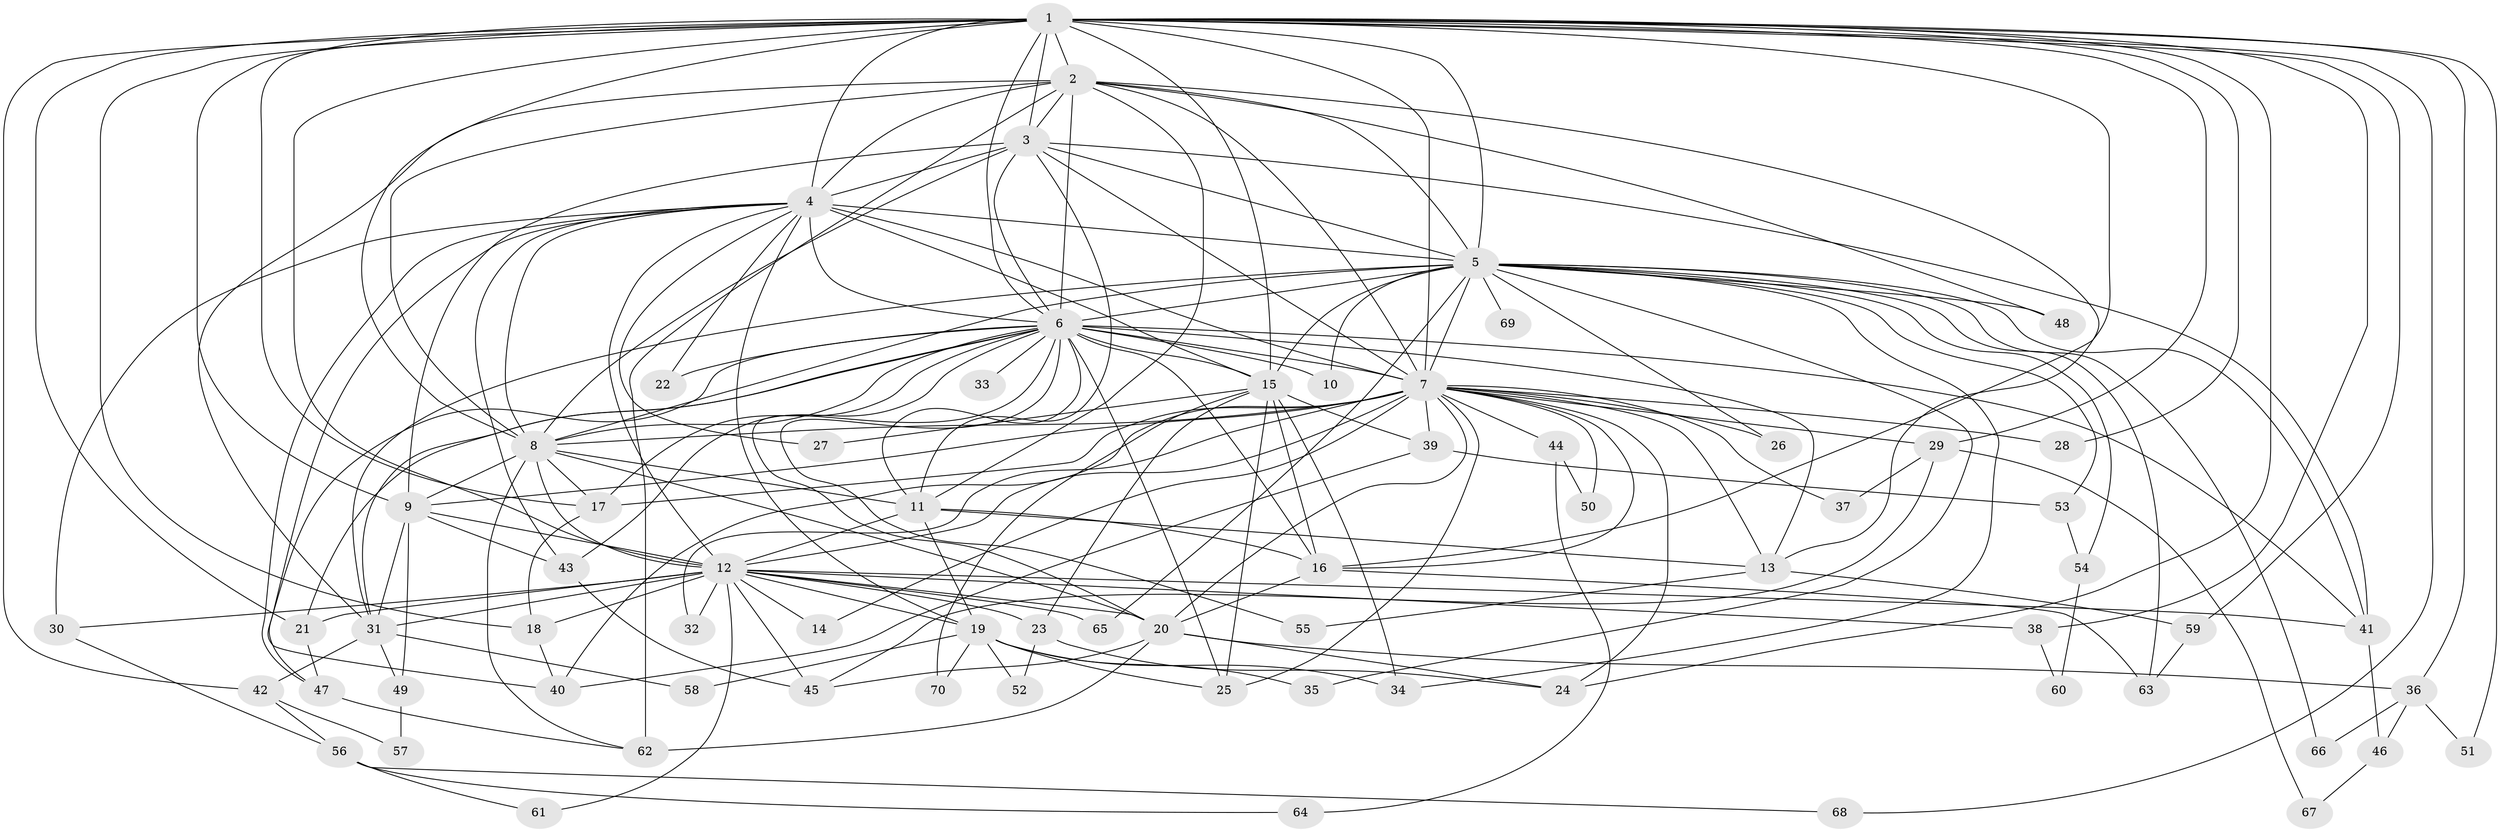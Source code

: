 // original degree distribution, {28: 0.014285714285714285, 24: 0.007142857142857143, 15: 0.014285714285714285, 22: 0.007142857142857143, 25: 0.007142857142857143, 21: 0.007142857142857143, 32: 0.007142857142857143, 19: 0.007142857142857143, 3: 0.22857142857142856, 2: 0.5071428571428571, 5: 0.04285714285714286, 10: 0.007142857142857143, 11: 0.007142857142857143, 4: 0.1, 6: 0.007142857142857143, 8: 0.014285714285714285, 7: 0.014285714285714285}
// Generated by graph-tools (version 1.1) at 2025/34/03/09/25 02:34:57]
// undirected, 70 vertices, 191 edges
graph export_dot {
graph [start="1"]
  node [color=gray90,style=filled];
  1;
  2;
  3;
  4;
  5;
  6;
  7;
  8;
  9;
  10;
  11;
  12;
  13;
  14;
  15;
  16;
  17;
  18;
  19;
  20;
  21;
  22;
  23;
  24;
  25;
  26;
  27;
  28;
  29;
  30;
  31;
  32;
  33;
  34;
  35;
  36;
  37;
  38;
  39;
  40;
  41;
  42;
  43;
  44;
  45;
  46;
  47;
  48;
  49;
  50;
  51;
  52;
  53;
  54;
  55;
  56;
  57;
  58;
  59;
  60;
  61;
  62;
  63;
  64;
  65;
  66;
  67;
  68;
  69;
  70;
  1 -- 2 [weight=2.0];
  1 -- 3 [weight=1.0];
  1 -- 4 [weight=1.0];
  1 -- 5 [weight=1.0];
  1 -- 6 [weight=3.0];
  1 -- 7 [weight=1.0];
  1 -- 8 [weight=2.0];
  1 -- 9 [weight=1.0];
  1 -- 12 [weight=2.0];
  1 -- 15 [weight=1.0];
  1 -- 16 [weight=1.0];
  1 -- 17 [weight=1.0];
  1 -- 18 [weight=1.0];
  1 -- 21 [weight=1.0];
  1 -- 24 [weight=1.0];
  1 -- 28 [weight=1.0];
  1 -- 29 [weight=1.0];
  1 -- 36 [weight=1.0];
  1 -- 38 [weight=1.0];
  1 -- 42 [weight=1.0];
  1 -- 51 [weight=1.0];
  1 -- 59 [weight=1.0];
  1 -- 68 [weight=1.0];
  2 -- 3 [weight=3.0];
  2 -- 4 [weight=3.0];
  2 -- 5 [weight=2.0];
  2 -- 6 [weight=14.0];
  2 -- 7 [weight=2.0];
  2 -- 8 [weight=3.0];
  2 -- 11 [weight=1.0];
  2 -- 13 [weight=1.0];
  2 -- 31 [weight=1.0];
  2 -- 48 [weight=1.0];
  2 -- 62 [weight=2.0];
  3 -- 4 [weight=1.0];
  3 -- 5 [weight=2.0];
  3 -- 6 [weight=2.0];
  3 -- 7 [weight=1.0];
  3 -- 8 [weight=1.0];
  3 -- 9 [weight=1.0];
  3 -- 11 [weight=1.0];
  3 -- 41 [weight=2.0];
  4 -- 5 [weight=1.0];
  4 -- 6 [weight=3.0];
  4 -- 7 [weight=1.0];
  4 -- 8 [weight=1.0];
  4 -- 12 [weight=1.0];
  4 -- 15 [weight=1.0];
  4 -- 19 [weight=2.0];
  4 -- 22 [weight=1.0];
  4 -- 27 [weight=1.0];
  4 -- 30 [weight=1.0];
  4 -- 40 [weight=1.0];
  4 -- 43 [weight=1.0];
  4 -- 47 [weight=1.0];
  5 -- 6 [weight=2.0];
  5 -- 7 [weight=1.0];
  5 -- 8 [weight=1.0];
  5 -- 10 [weight=1.0];
  5 -- 15 [weight=1.0];
  5 -- 26 [weight=1.0];
  5 -- 31 [weight=1.0];
  5 -- 34 [weight=1.0];
  5 -- 35 [weight=1.0];
  5 -- 41 [weight=1.0];
  5 -- 48 [weight=1.0];
  5 -- 53 [weight=1.0];
  5 -- 54 [weight=1.0];
  5 -- 63 [weight=1.0];
  5 -- 65 [weight=1.0];
  5 -- 66 [weight=1.0];
  5 -- 69 [weight=1.0];
  6 -- 7 [weight=5.0];
  6 -- 8 [weight=2.0];
  6 -- 10 [weight=1.0];
  6 -- 11 [weight=1.0];
  6 -- 13 [weight=1.0];
  6 -- 15 [weight=9.0];
  6 -- 16 [weight=1.0];
  6 -- 17 [weight=1.0];
  6 -- 20 [weight=1.0];
  6 -- 21 [weight=1.0];
  6 -- 22 [weight=1.0];
  6 -- 25 [weight=1.0];
  6 -- 31 [weight=1.0];
  6 -- 33 [weight=1.0];
  6 -- 41 [weight=1.0];
  6 -- 43 [weight=1.0];
  6 -- 47 [weight=1.0];
  6 -- 55 [weight=1.0];
  7 -- 8 [weight=1.0];
  7 -- 9 [weight=1.0];
  7 -- 12 [weight=2.0];
  7 -- 13 [weight=1.0];
  7 -- 14 [weight=1.0];
  7 -- 16 [weight=2.0];
  7 -- 17 [weight=1.0];
  7 -- 20 [weight=1.0];
  7 -- 24 [weight=1.0];
  7 -- 25 [weight=1.0];
  7 -- 26 [weight=1.0];
  7 -- 28 [weight=1.0];
  7 -- 29 [weight=1.0];
  7 -- 32 [weight=1.0];
  7 -- 37 [weight=1.0];
  7 -- 39 [weight=1.0];
  7 -- 40 [weight=1.0];
  7 -- 44 [weight=1.0];
  7 -- 50 [weight=1.0];
  8 -- 9 [weight=1.0];
  8 -- 11 [weight=1.0];
  8 -- 12 [weight=12.0];
  8 -- 17 [weight=1.0];
  8 -- 20 [weight=1.0];
  8 -- 62 [weight=1.0];
  9 -- 12 [weight=1.0];
  9 -- 31 [weight=1.0];
  9 -- 43 [weight=1.0];
  9 -- 49 [weight=1.0];
  11 -- 12 [weight=1.0];
  11 -- 13 [weight=1.0];
  11 -- 16 [weight=4.0];
  11 -- 19 [weight=1.0];
  12 -- 14 [weight=1.0];
  12 -- 18 [weight=1.0];
  12 -- 19 [weight=1.0];
  12 -- 20 [weight=1.0];
  12 -- 21 [weight=1.0];
  12 -- 23 [weight=2.0];
  12 -- 30 [weight=1.0];
  12 -- 31 [weight=1.0];
  12 -- 32 [weight=1.0];
  12 -- 38 [weight=1.0];
  12 -- 41 [weight=1.0];
  12 -- 45 [weight=1.0];
  12 -- 61 [weight=1.0];
  12 -- 65 [weight=1.0];
  13 -- 55 [weight=1.0];
  13 -- 59 [weight=1.0];
  15 -- 16 [weight=1.0];
  15 -- 23 [weight=1.0];
  15 -- 25 [weight=1.0];
  15 -- 27 [weight=2.0];
  15 -- 34 [weight=1.0];
  15 -- 39 [weight=1.0];
  15 -- 70 [weight=1.0];
  16 -- 20 [weight=1.0];
  16 -- 63 [weight=1.0];
  17 -- 18 [weight=1.0];
  18 -- 40 [weight=1.0];
  19 -- 25 [weight=1.0];
  19 -- 34 [weight=1.0];
  19 -- 35 [weight=1.0];
  19 -- 52 [weight=1.0];
  19 -- 58 [weight=1.0];
  19 -- 70 [weight=1.0];
  20 -- 24 [weight=1.0];
  20 -- 36 [weight=1.0];
  20 -- 45 [weight=1.0];
  20 -- 62 [weight=1.0];
  21 -- 47 [weight=1.0];
  23 -- 24 [weight=1.0];
  23 -- 52 [weight=1.0];
  29 -- 37 [weight=1.0];
  29 -- 45 [weight=1.0];
  29 -- 67 [weight=1.0];
  30 -- 56 [weight=1.0];
  31 -- 42 [weight=1.0];
  31 -- 49 [weight=1.0];
  31 -- 58 [weight=1.0];
  36 -- 46 [weight=1.0];
  36 -- 51 [weight=1.0];
  36 -- 66 [weight=1.0];
  38 -- 60 [weight=1.0];
  39 -- 40 [weight=1.0];
  39 -- 53 [weight=1.0];
  41 -- 46 [weight=1.0];
  42 -- 56 [weight=1.0];
  42 -- 57 [weight=1.0];
  43 -- 45 [weight=1.0];
  44 -- 50 [weight=1.0];
  44 -- 64 [weight=1.0];
  46 -- 67 [weight=1.0];
  47 -- 62 [weight=1.0];
  49 -- 57 [weight=1.0];
  53 -- 54 [weight=1.0];
  54 -- 60 [weight=1.0];
  56 -- 61 [weight=1.0];
  56 -- 64 [weight=1.0];
  56 -- 68 [weight=1.0];
  59 -- 63 [weight=1.0];
}
